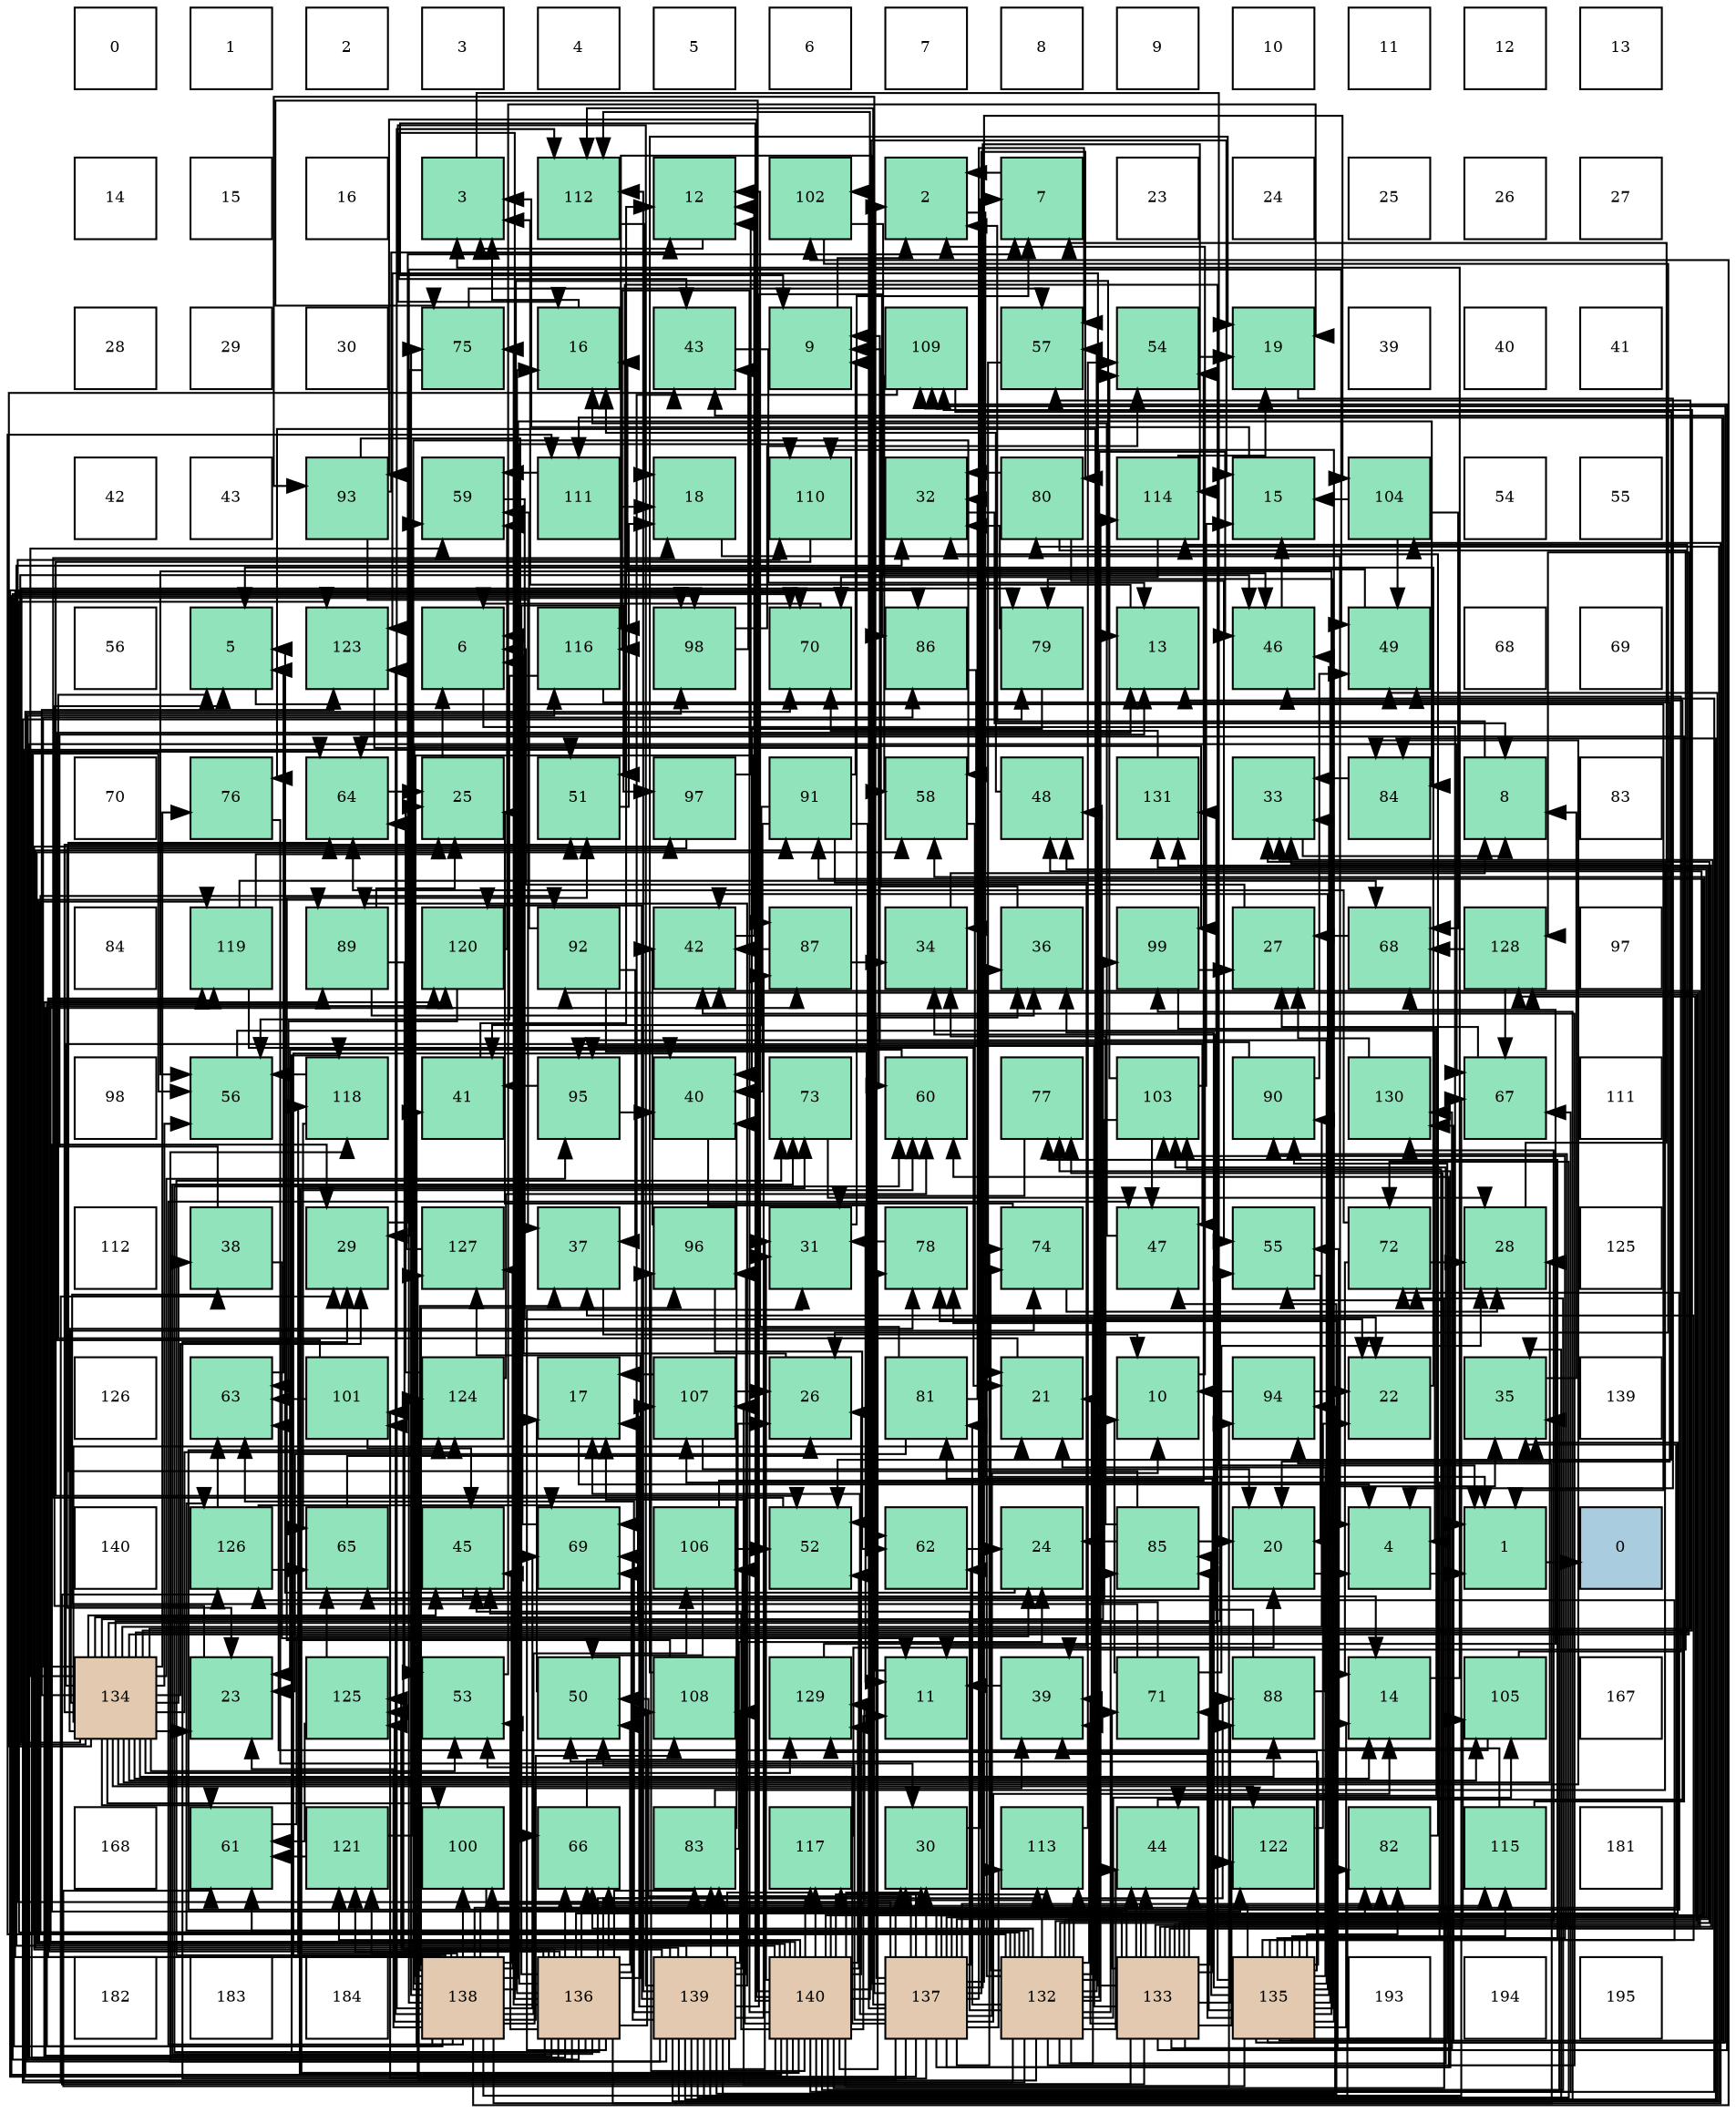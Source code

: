 digraph layout{
 rankdir=TB;
 splines=ortho;
 node [style=filled shape=square fixedsize=true width=0.6];
0[label="0", fontsize=8, fillcolor="#ffffff"];
1[label="1", fontsize=8, fillcolor="#ffffff"];
2[label="2", fontsize=8, fillcolor="#ffffff"];
3[label="3", fontsize=8, fillcolor="#ffffff"];
4[label="4", fontsize=8, fillcolor="#ffffff"];
5[label="5", fontsize=8, fillcolor="#ffffff"];
6[label="6", fontsize=8, fillcolor="#ffffff"];
7[label="7", fontsize=8, fillcolor="#ffffff"];
8[label="8", fontsize=8, fillcolor="#ffffff"];
9[label="9", fontsize=8, fillcolor="#ffffff"];
10[label="10", fontsize=8, fillcolor="#ffffff"];
11[label="11", fontsize=8, fillcolor="#ffffff"];
12[label="12", fontsize=8, fillcolor="#ffffff"];
13[label="13", fontsize=8, fillcolor="#ffffff"];
14[label="14", fontsize=8, fillcolor="#ffffff"];
15[label="15", fontsize=8, fillcolor="#ffffff"];
16[label="16", fontsize=8, fillcolor="#ffffff"];
17[label="3", fontsize=8, fillcolor="#91e3bb"];
18[label="112", fontsize=8, fillcolor="#91e3bb"];
19[label="12", fontsize=8, fillcolor="#91e3bb"];
20[label="102", fontsize=8, fillcolor="#91e3bb"];
21[label="2", fontsize=8, fillcolor="#91e3bb"];
22[label="7", fontsize=8, fillcolor="#91e3bb"];
23[label="23", fontsize=8, fillcolor="#ffffff"];
24[label="24", fontsize=8, fillcolor="#ffffff"];
25[label="25", fontsize=8, fillcolor="#ffffff"];
26[label="26", fontsize=8, fillcolor="#ffffff"];
27[label="27", fontsize=8, fillcolor="#ffffff"];
28[label="28", fontsize=8, fillcolor="#ffffff"];
29[label="29", fontsize=8, fillcolor="#ffffff"];
30[label="30", fontsize=8, fillcolor="#ffffff"];
31[label="75", fontsize=8, fillcolor="#91e3bb"];
32[label="16", fontsize=8, fillcolor="#91e3bb"];
33[label="43", fontsize=8, fillcolor="#91e3bb"];
34[label="9", fontsize=8, fillcolor="#91e3bb"];
35[label="109", fontsize=8, fillcolor="#91e3bb"];
36[label="57", fontsize=8, fillcolor="#91e3bb"];
37[label="54", fontsize=8, fillcolor="#91e3bb"];
38[label="19", fontsize=8, fillcolor="#91e3bb"];
39[label="39", fontsize=8, fillcolor="#ffffff"];
40[label="40", fontsize=8, fillcolor="#ffffff"];
41[label="41", fontsize=8, fillcolor="#ffffff"];
42[label="42", fontsize=8, fillcolor="#ffffff"];
43[label="43", fontsize=8, fillcolor="#ffffff"];
44[label="93", fontsize=8, fillcolor="#91e3bb"];
45[label="59", fontsize=8, fillcolor="#91e3bb"];
46[label="111", fontsize=8, fillcolor="#91e3bb"];
47[label="18", fontsize=8, fillcolor="#91e3bb"];
48[label="110", fontsize=8, fillcolor="#91e3bb"];
49[label="32", fontsize=8, fillcolor="#91e3bb"];
50[label="80", fontsize=8, fillcolor="#91e3bb"];
51[label="114", fontsize=8, fillcolor="#91e3bb"];
52[label="15", fontsize=8, fillcolor="#91e3bb"];
53[label="104", fontsize=8, fillcolor="#91e3bb"];
54[label="54", fontsize=8, fillcolor="#ffffff"];
55[label="55", fontsize=8, fillcolor="#ffffff"];
56[label="56", fontsize=8, fillcolor="#ffffff"];
57[label="5", fontsize=8, fillcolor="#91e3bb"];
58[label="123", fontsize=8, fillcolor="#91e3bb"];
59[label="6", fontsize=8, fillcolor="#91e3bb"];
60[label="116", fontsize=8, fillcolor="#91e3bb"];
61[label="98", fontsize=8, fillcolor="#91e3bb"];
62[label="70", fontsize=8, fillcolor="#91e3bb"];
63[label="86", fontsize=8, fillcolor="#91e3bb"];
64[label="79", fontsize=8, fillcolor="#91e3bb"];
65[label="13", fontsize=8, fillcolor="#91e3bb"];
66[label="46", fontsize=8, fillcolor="#91e3bb"];
67[label="49", fontsize=8, fillcolor="#91e3bb"];
68[label="68", fontsize=8, fillcolor="#ffffff"];
69[label="69", fontsize=8, fillcolor="#ffffff"];
70[label="70", fontsize=8, fillcolor="#ffffff"];
71[label="76", fontsize=8, fillcolor="#91e3bb"];
72[label="64", fontsize=8, fillcolor="#91e3bb"];
73[label="25", fontsize=8, fillcolor="#91e3bb"];
74[label="51", fontsize=8, fillcolor="#91e3bb"];
75[label="97", fontsize=8, fillcolor="#91e3bb"];
76[label="91", fontsize=8, fillcolor="#91e3bb"];
77[label="58", fontsize=8, fillcolor="#91e3bb"];
78[label="48", fontsize=8, fillcolor="#91e3bb"];
79[label="131", fontsize=8, fillcolor="#91e3bb"];
80[label="33", fontsize=8, fillcolor="#91e3bb"];
81[label="84", fontsize=8, fillcolor="#91e3bb"];
82[label="8", fontsize=8, fillcolor="#91e3bb"];
83[label="83", fontsize=8, fillcolor="#ffffff"];
84[label="84", fontsize=8, fillcolor="#ffffff"];
85[label="119", fontsize=8, fillcolor="#91e3bb"];
86[label="89", fontsize=8, fillcolor="#91e3bb"];
87[label="120", fontsize=8, fillcolor="#91e3bb"];
88[label="92", fontsize=8, fillcolor="#91e3bb"];
89[label="42", fontsize=8, fillcolor="#91e3bb"];
90[label="87", fontsize=8, fillcolor="#91e3bb"];
91[label="34", fontsize=8, fillcolor="#91e3bb"];
92[label="36", fontsize=8, fillcolor="#91e3bb"];
93[label="99", fontsize=8, fillcolor="#91e3bb"];
94[label="27", fontsize=8, fillcolor="#91e3bb"];
95[label="68", fontsize=8, fillcolor="#91e3bb"];
96[label="128", fontsize=8, fillcolor="#91e3bb"];
97[label="97", fontsize=8, fillcolor="#ffffff"];
98[label="98", fontsize=8, fillcolor="#ffffff"];
99[label="56", fontsize=8, fillcolor="#91e3bb"];
100[label="118", fontsize=8, fillcolor="#91e3bb"];
101[label="41", fontsize=8, fillcolor="#91e3bb"];
102[label="95", fontsize=8, fillcolor="#91e3bb"];
103[label="40", fontsize=8, fillcolor="#91e3bb"];
104[label="73", fontsize=8, fillcolor="#91e3bb"];
105[label="60", fontsize=8, fillcolor="#91e3bb"];
106[label="77", fontsize=8, fillcolor="#91e3bb"];
107[label="103", fontsize=8, fillcolor="#91e3bb"];
108[label="90", fontsize=8, fillcolor="#91e3bb"];
109[label="130", fontsize=8, fillcolor="#91e3bb"];
110[label="67", fontsize=8, fillcolor="#91e3bb"];
111[label="111", fontsize=8, fillcolor="#ffffff"];
112[label="112", fontsize=8, fillcolor="#ffffff"];
113[label="38", fontsize=8, fillcolor="#91e3bb"];
114[label="29", fontsize=8, fillcolor="#91e3bb"];
115[label="127", fontsize=8, fillcolor="#91e3bb"];
116[label="37", fontsize=8, fillcolor="#91e3bb"];
117[label="96", fontsize=8, fillcolor="#91e3bb"];
118[label="31", fontsize=8, fillcolor="#91e3bb"];
119[label="78", fontsize=8, fillcolor="#91e3bb"];
120[label="74", fontsize=8, fillcolor="#91e3bb"];
121[label="47", fontsize=8, fillcolor="#91e3bb"];
122[label="55", fontsize=8, fillcolor="#91e3bb"];
123[label="72", fontsize=8, fillcolor="#91e3bb"];
124[label="28", fontsize=8, fillcolor="#91e3bb"];
125[label="125", fontsize=8, fillcolor="#ffffff"];
126[label="126", fontsize=8, fillcolor="#ffffff"];
127[label="63", fontsize=8, fillcolor="#91e3bb"];
128[label="101", fontsize=8, fillcolor="#91e3bb"];
129[label="124", fontsize=8, fillcolor="#91e3bb"];
130[label="17", fontsize=8, fillcolor="#91e3bb"];
131[label="107", fontsize=8, fillcolor="#91e3bb"];
132[label="26", fontsize=8, fillcolor="#91e3bb"];
133[label="81", fontsize=8, fillcolor="#91e3bb"];
134[label="21", fontsize=8, fillcolor="#91e3bb"];
135[label="10", fontsize=8, fillcolor="#91e3bb"];
136[label="94", fontsize=8, fillcolor="#91e3bb"];
137[label="22", fontsize=8, fillcolor="#91e3bb"];
138[label="35", fontsize=8, fillcolor="#91e3bb"];
139[label="139", fontsize=8, fillcolor="#ffffff"];
140[label="140", fontsize=8, fillcolor="#ffffff"];
141[label="126", fontsize=8, fillcolor="#91e3bb"];
142[label="65", fontsize=8, fillcolor="#91e3bb"];
143[label="45", fontsize=8, fillcolor="#91e3bb"];
144[label="69", fontsize=8, fillcolor="#91e3bb"];
145[label="106", fontsize=8, fillcolor="#91e3bb"];
146[label="52", fontsize=8, fillcolor="#91e3bb"];
147[label="62", fontsize=8, fillcolor="#91e3bb"];
148[label="24", fontsize=8, fillcolor="#91e3bb"];
149[label="85", fontsize=8, fillcolor="#91e3bb"];
150[label="20", fontsize=8, fillcolor="#91e3bb"];
151[label="4", fontsize=8, fillcolor="#91e3bb"];
152[label="1", fontsize=8, fillcolor="#91e3bb"];
153[label="0", fontsize=8, fillcolor="#a9ccde"];
154[label="134", fontsize=8, fillcolor="#e3c9af"];
155[label="23", fontsize=8, fillcolor="#91e3bb"];
156[label="125", fontsize=8, fillcolor="#91e3bb"];
157[label="53", fontsize=8, fillcolor="#91e3bb"];
158[label="50", fontsize=8, fillcolor="#91e3bb"];
159[label="108", fontsize=8, fillcolor="#91e3bb"];
160[label="129", fontsize=8, fillcolor="#91e3bb"];
161[label="11", fontsize=8, fillcolor="#91e3bb"];
162[label="39", fontsize=8, fillcolor="#91e3bb"];
163[label="71", fontsize=8, fillcolor="#91e3bb"];
164[label="88", fontsize=8, fillcolor="#91e3bb"];
165[label="14", fontsize=8, fillcolor="#91e3bb"];
166[label="105", fontsize=8, fillcolor="#91e3bb"];
167[label="167", fontsize=8, fillcolor="#ffffff"];
168[label="168", fontsize=8, fillcolor="#ffffff"];
169[label="61", fontsize=8, fillcolor="#91e3bb"];
170[label="121", fontsize=8, fillcolor="#91e3bb"];
171[label="100", fontsize=8, fillcolor="#91e3bb"];
172[label="66", fontsize=8, fillcolor="#91e3bb"];
173[label="83", fontsize=8, fillcolor="#91e3bb"];
174[label="117", fontsize=8, fillcolor="#91e3bb"];
175[label="30", fontsize=8, fillcolor="#91e3bb"];
176[label="113", fontsize=8, fillcolor="#91e3bb"];
177[label="44", fontsize=8, fillcolor="#91e3bb"];
178[label="122", fontsize=8, fillcolor="#91e3bb"];
179[label="82", fontsize=8, fillcolor="#91e3bb"];
180[label="115", fontsize=8, fillcolor="#91e3bb"];
181[label="181", fontsize=8, fillcolor="#ffffff"];
182[label="182", fontsize=8, fillcolor="#ffffff"];
183[label="183", fontsize=8, fillcolor="#ffffff"];
184[label="184", fontsize=8, fillcolor="#ffffff"];
185[label="138", fontsize=8, fillcolor="#e3c9af"];
186[label="136", fontsize=8, fillcolor="#e3c9af"];
187[label="139", fontsize=8, fillcolor="#e3c9af"];
188[label="140", fontsize=8, fillcolor="#e3c9af"];
189[label="137", fontsize=8, fillcolor="#e3c9af"];
190[label="132", fontsize=8, fillcolor="#e3c9af"];
191[label="133", fontsize=8, fillcolor="#e3c9af"];
192[label="135", fontsize=8, fillcolor="#e3c9af"];
193[label="193", fontsize=8, fillcolor="#ffffff"];
194[label="194", fontsize=8, fillcolor="#ffffff"];
195[label="195", fontsize=8, fillcolor="#ffffff"];
edge [constraint=false, style=vis];152 -> 153;
21 -> 152;
17 -> 152;
151 -> 152;
57 -> 152;
59 -> 152;
22 -> 21;
82 -> 21;
34 -> 21;
135 -> 21;
161 -> 21;
19 -> 17;
65 -> 17;
165 -> 17;
52 -> 17;
32 -> 17;
130 -> 151;
47 -> 151;
38 -> 151;
150 -> 151;
134 -> 57;
137 -> 57;
155 -> 57;
148 -> 57;
73 -> 59;
132 -> 59;
94 -> 59;
124 -> 22;
114 -> 22;
175 -> 22;
118 -> 22;
49 -> 82;
80 -> 82;
91 -> 82;
138 -> 82;
92 -> 34;
116 -> 135;
113 -> 161;
113 -> 65;
162 -> 161;
103 -> 161;
101 -> 19;
89 -> 19;
33 -> 65;
177 -> 65;
143 -> 165;
66 -> 52;
121 -> 32;
78 -> 32;
67 -> 32;
158 -> 130;
74 -> 47;
146 -> 47;
157 -> 38;
37 -> 38;
122 -> 150;
99 -> 151;
36 -> 134;
77 -> 137;
45 -> 137;
105 -> 155;
169 -> 148;
147 -> 148;
127 -> 57;
72 -> 73;
142 -> 132;
172 -> 132;
110 -> 94;
95 -> 94;
144 -> 59;
62 -> 59;
163 -> 135;
163 -> 124;
163 -> 113;
163 -> 78;
123 -> 165;
123 -> 124;
123 -> 72;
104 -> 124;
120 -> 73;
120 -> 124;
31 -> 114;
31 -> 36;
71 -> 175;
106 -> 118;
119 -> 118;
64 -> 49;
64 -> 103;
50 -> 49;
50 -> 162;
50 -> 122;
133 -> 19;
133 -> 155;
133 -> 49;
179 -> 49;
173 -> 148;
173 -> 80;
173 -> 103;
81 -> 80;
149 -> 150;
149 -> 148;
149 -> 91;
149 -> 72;
63 -> 91;
90 -> 91;
90 -> 89;
164 -> 91;
164 -> 138;
86 -> 73;
86 -> 92;
86 -> 157;
108 -> 34;
108 -> 67;
76 -> 34;
76 -> 161;
76 -> 103;
76 -> 101;
76 -> 146;
88 -> 116;
88 -> 45;
88 -> 147;
44 -> 19;
44 -> 116;
44 -> 172;
136 -> 135;
136 -> 137;
102 -> 103;
102 -> 101;
117 -> 89;
117 -> 147;
75 -> 19;
75 -> 155;
61 -> 33;
61 -> 37;
93 -> 94;
93 -> 177;
171 -> 177;
128 -> 65;
128 -> 143;
128 -> 127;
20 -> 132;
20 -> 66;
107 -> 52;
107 -> 121;
107 -> 37;
107 -> 142;
53 -> 52;
53 -> 67;
53 -> 95;
166 -> 67;
166 -> 127;
145 -> 158;
145 -> 146;
145 -> 37;
131 -> 130;
131 -> 150;
131 -> 132;
159 -> 38;
159 -> 74;
35 -> 146;
35 -> 77;
35 -> 144;
48 -> 146;
46 -> 47;
46 -> 45;
18 -> 47;
176 -> 37;
51 -> 38;
51 -> 62;
180 -> 122;
180 -> 72;
60 -> 150;
60 -> 99;
174 -> 150;
100 -> 99;
100 -> 142;
85 -> 134;
85 -> 73;
85 -> 95;
87 -> 45;
87 -> 127;
170 -> 45;
170 -> 169;
178 -> 137;
58 -> 105;
129 -> 73;
129 -> 105;
156 -> 169;
156 -> 142;
141 -> 127;
141 -> 142;
141 -> 144;
115 -> 72;
96 -> 110;
96 -> 95;
160 -> 95;
109 -> 94;
79 -> 62;
190 -> 134;
190 -> 114;
190 -> 80;
190 -> 92;
190 -> 162;
190 -> 89;
190 -> 177;
190 -> 143;
190 -> 66;
190 -> 99;
190 -> 36;
190 -> 169;
190 -> 172;
190 -> 120;
190 -> 71;
190 -> 106;
190 -> 119;
190 -> 64;
190 -> 133;
190 -> 149;
190 -> 164;
190 -> 88;
190 -> 107;
190 -> 166;
190 -> 46;
190 -> 51;
190 -> 58;
190 -> 129;
190 -> 141;
190 -> 96;
190 -> 160;
190 -> 109;
191 -> 114;
191 -> 80;
191 -> 162;
191 -> 89;
191 -> 177;
191 -> 172;
191 -> 163;
191 -> 119;
191 -> 133;
191 -> 149;
191 -> 164;
191 -> 108;
191 -> 88;
191 -> 102;
191 -> 107;
191 -> 166;
191 -> 131;
191 -> 35;
191 -> 176;
191 -> 180;
191 -> 178;
191 -> 58;
191 -> 129;
191 -> 141;
191 -> 109;
191 -> 79;
154 -> 165;
154 -> 134;
154 -> 155;
154 -> 124;
154 -> 114;
154 -> 113;
154 -> 33;
154 -> 143;
154 -> 66;
154 -> 121;
154 -> 74;
154 -> 157;
154 -> 122;
154 -> 99;
154 -> 36;
154 -> 45;
154 -> 169;
154 -> 120;
154 -> 71;
154 -> 119;
154 -> 64;
154 -> 81;
154 -> 63;
154 -> 164;
154 -> 108;
154 -> 102;
154 -> 93;
154 -> 171;
154 -> 166;
154 -> 131;
154 -> 35;
154 -> 51;
154 -> 178;
154 -> 58;
154 -> 129;
154 -> 96;
154 -> 160;
154 -> 79;
192 -> 165;
192 -> 134;
192 -> 80;
192 -> 92;
192 -> 116;
192 -> 162;
192 -> 89;
192 -> 33;
192 -> 177;
192 -> 66;
192 -> 158;
192 -> 74;
192 -> 99;
192 -> 169;
192 -> 163;
192 -> 106;
192 -> 64;
192 -> 179;
192 -> 149;
192 -> 108;
192 -> 102;
192 -> 107;
192 -> 131;
192 -> 35;
192 -> 48;
192 -> 46;
192 -> 180;
192 -> 141;
192 -> 160;
192 -> 109;
186 -> 32;
186 -> 175;
186 -> 118;
186 -> 138;
186 -> 33;
186 -> 158;
186 -> 157;
186 -> 105;
186 -> 72;
186 -> 172;
186 -> 110;
186 -> 144;
186 -> 62;
186 -> 104;
186 -> 31;
186 -> 173;
186 -> 90;
186 -> 75;
186 -> 128;
186 -> 53;
186 -> 159;
186 -> 48;
186 -> 176;
186 -> 60;
186 -> 100;
186 -> 85;
186 -> 87;
186 -> 170;
186 -> 178;
186 -> 156;
186 -> 115;
189 -> 135;
189 -> 165;
189 -> 130;
189 -> 114;
189 -> 175;
189 -> 92;
189 -> 78;
189 -> 158;
189 -> 74;
189 -> 157;
189 -> 36;
189 -> 77;
189 -> 105;
189 -> 147;
189 -> 120;
189 -> 106;
189 -> 50;
189 -> 179;
189 -> 173;
189 -> 76;
189 -> 44;
189 -> 171;
189 -> 128;
189 -> 20;
189 -> 53;
189 -> 48;
189 -> 18;
189 -> 176;
189 -> 51;
189 -> 60;
189 -> 174;
189 -> 115;
189 -> 96;
189 -> 79;
185 -> 65;
185 -> 155;
185 -> 175;
185 -> 138;
185 -> 116;
185 -> 162;
185 -> 103;
185 -> 101;
185 -> 143;
185 -> 121;
185 -> 67;
185 -> 77;
185 -> 110;
185 -> 144;
185 -> 62;
185 -> 123;
185 -> 104;
185 -> 31;
185 -> 81;
185 -> 90;
185 -> 86;
185 -> 136;
185 -> 117;
185 -> 61;
185 -> 93;
185 -> 171;
185 -> 20;
185 -> 145;
185 -> 159;
185 -> 18;
185 -> 100;
185 -> 85;
185 -> 170;
185 -> 58;
185 -> 156;
185 -> 115;
187 -> 32;
187 -> 130;
187 -> 118;
187 -> 138;
187 -> 121;
187 -> 67;
187 -> 127;
187 -> 172;
187 -> 144;
187 -> 123;
187 -> 50;
187 -> 179;
187 -> 173;
187 -> 81;
187 -> 63;
187 -> 90;
187 -> 86;
187 -> 76;
187 -> 136;
187 -> 117;
187 -> 75;
187 -> 61;
187 -> 93;
187 -> 145;
187 -> 159;
187 -> 18;
187 -> 174;
187 -> 100;
187 -> 87;
187 -> 156;
188 -> 34;
188 -> 161;
188 -> 52;
188 -> 130;
188 -> 132;
188 -> 175;
188 -> 118;
188 -> 49;
188 -> 138;
188 -> 143;
188 -> 66;
188 -> 78;
188 -> 158;
188 -> 146;
188 -> 122;
188 -> 77;
188 -> 105;
188 -> 110;
188 -> 62;
188 -> 123;
188 -> 104;
188 -> 31;
188 -> 119;
188 -> 179;
188 -> 63;
188 -> 86;
188 -> 44;
188 -> 136;
188 -> 117;
188 -> 61;
188 -> 18;
188 -> 176;
188 -> 60;
188 -> 174;
188 -> 85;
188 -> 87;
188 -> 170;
188 -> 160;
edge [constraint=true, style=invis];
0 -> 14 -> 28 -> 42 -> 56 -> 70 -> 84 -> 98 -> 112 -> 126 -> 140 -> 154 -> 168 -> 182;
1 -> 15 -> 29 -> 43 -> 57 -> 71 -> 85 -> 99 -> 113 -> 127 -> 141 -> 155 -> 169 -> 183;
2 -> 16 -> 30 -> 44 -> 58 -> 72 -> 86 -> 100 -> 114 -> 128 -> 142 -> 156 -> 170 -> 184;
3 -> 17 -> 31 -> 45 -> 59 -> 73 -> 87 -> 101 -> 115 -> 129 -> 143 -> 157 -> 171 -> 185;
4 -> 18 -> 32 -> 46 -> 60 -> 74 -> 88 -> 102 -> 116 -> 130 -> 144 -> 158 -> 172 -> 186;
5 -> 19 -> 33 -> 47 -> 61 -> 75 -> 89 -> 103 -> 117 -> 131 -> 145 -> 159 -> 173 -> 187;
6 -> 20 -> 34 -> 48 -> 62 -> 76 -> 90 -> 104 -> 118 -> 132 -> 146 -> 160 -> 174 -> 188;
7 -> 21 -> 35 -> 49 -> 63 -> 77 -> 91 -> 105 -> 119 -> 133 -> 147 -> 161 -> 175 -> 189;
8 -> 22 -> 36 -> 50 -> 64 -> 78 -> 92 -> 106 -> 120 -> 134 -> 148 -> 162 -> 176 -> 190;
9 -> 23 -> 37 -> 51 -> 65 -> 79 -> 93 -> 107 -> 121 -> 135 -> 149 -> 163 -> 177 -> 191;
10 -> 24 -> 38 -> 52 -> 66 -> 80 -> 94 -> 108 -> 122 -> 136 -> 150 -> 164 -> 178 -> 192;
11 -> 25 -> 39 -> 53 -> 67 -> 81 -> 95 -> 109 -> 123 -> 137 -> 151 -> 165 -> 179 -> 193;
12 -> 26 -> 40 -> 54 -> 68 -> 82 -> 96 -> 110 -> 124 -> 138 -> 152 -> 166 -> 180 -> 194;
13 -> 27 -> 41 -> 55 -> 69 -> 83 -> 97 -> 111 -> 125 -> 139 -> 153 -> 167 -> 181 -> 195;
rank = same {0 -> 1 -> 2 -> 3 -> 4 -> 5 -> 6 -> 7 -> 8 -> 9 -> 10 -> 11 -> 12 -> 13};
rank = same {14 -> 15 -> 16 -> 17 -> 18 -> 19 -> 20 -> 21 -> 22 -> 23 -> 24 -> 25 -> 26 -> 27};
rank = same {28 -> 29 -> 30 -> 31 -> 32 -> 33 -> 34 -> 35 -> 36 -> 37 -> 38 -> 39 -> 40 -> 41};
rank = same {42 -> 43 -> 44 -> 45 -> 46 -> 47 -> 48 -> 49 -> 50 -> 51 -> 52 -> 53 -> 54 -> 55};
rank = same {56 -> 57 -> 58 -> 59 -> 60 -> 61 -> 62 -> 63 -> 64 -> 65 -> 66 -> 67 -> 68 -> 69};
rank = same {70 -> 71 -> 72 -> 73 -> 74 -> 75 -> 76 -> 77 -> 78 -> 79 -> 80 -> 81 -> 82 -> 83};
rank = same {84 -> 85 -> 86 -> 87 -> 88 -> 89 -> 90 -> 91 -> 92 -> 93 -> 94 -> 95 -> 96 -> 97};
rank = same {98 -> 99 -> 100 -> 101 -> 102 -> 103 -> 104 -> 105 -> 106 -> 107 -> 108 -> 109 -> 110 -> 111};
rank = same {112 -> 113 -> 114 -> 115 -> 116 -> 117 -> 118 -> 119 -> 120 -> 121 -> 122 -> 123 -> 124 -> 125};
rank = same {126 -> 127 -> 128 -> 129 -> 130 -> 131 -> 132 -> 133 -> 134 -> 135 -> 136 -> 137 -> 138 -> 139};
rank = same {140 -> 141 -> 142 -> 143 -> 144 -> 145 -> 146 -> 147 -> 148 -> 149 -> 150 -> 151 -> 152 -> 153};
rank = same {154 -> 155 -> 156 -> 157 -> 158 -> 159 -> 160 -> 161 -> 162 -> 163 -> 164 -> 165 -> 166 -> 167};
rank = same {168 -> 169 -> 170 -> 171 -> 172 -> 173 -> 174 -> 175 -> 176 -> 177 -> 178 -> 179 -> 180 -> 181};
rank = same {182 -> 183 -> 184 -> 185 -> 186 -> 187 -> 188 -> 189 -> 190 -> 191 -> 192 -> 193 -> 194 -> 195};
}